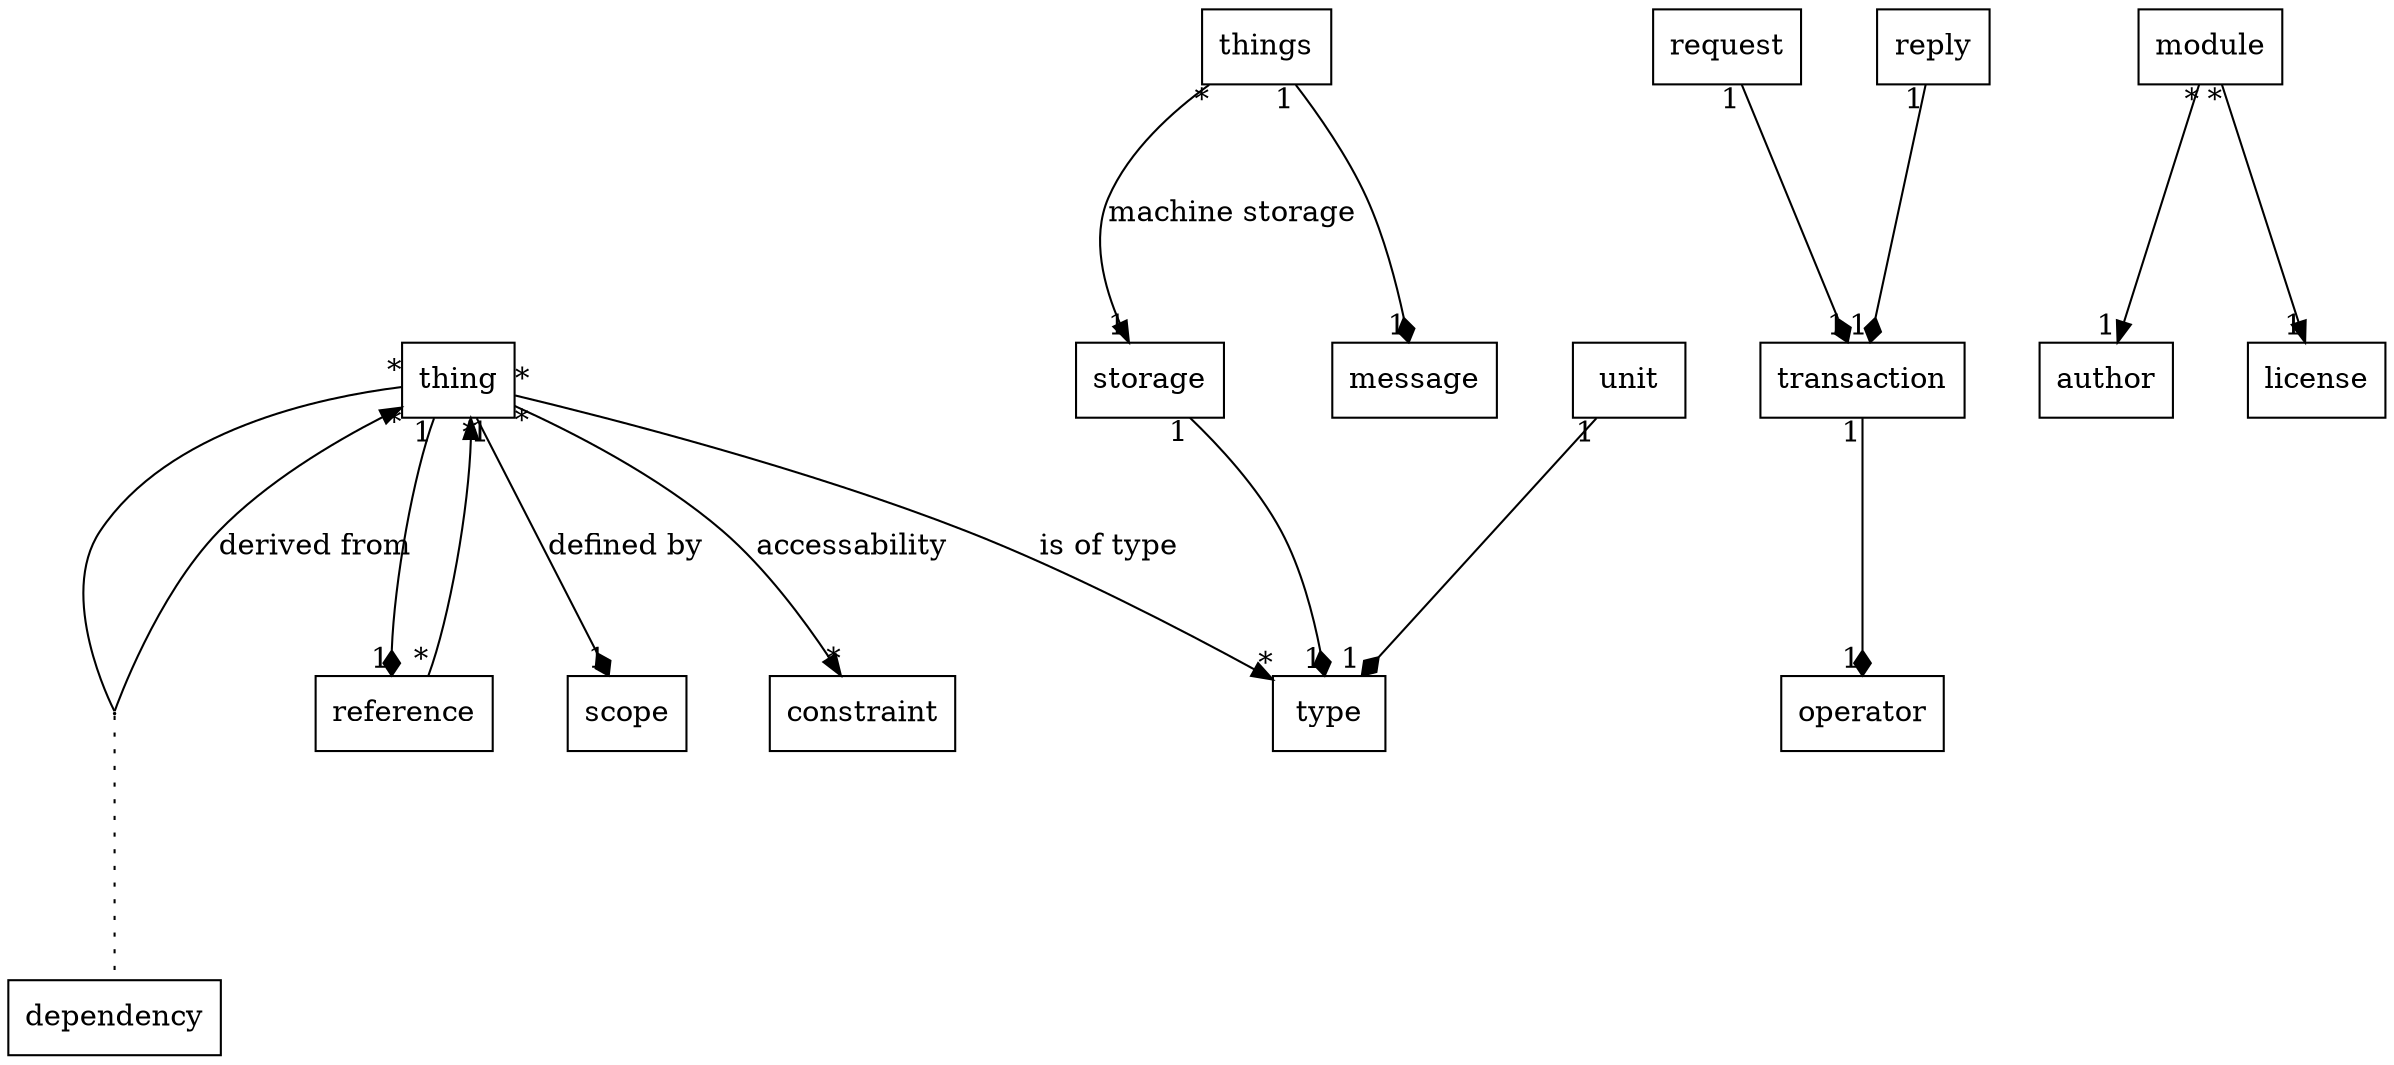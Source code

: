 //
// Relations
//
digraph "Sisdel type relations" {
	nodesep=0.5
	ranksep=1.5
	edge [arrowhead=normal]  // Use normal arrow head by default
	node [shape=record]    // UML: class
	
	// dependency
	thing -> dependencyAnchor [arrowhead="none";
				   taillabel="*"]
	dependencyAnchor -> thing [headlabel="*";
				   label="derived from"]
	dependencyAnchor -> dependency [arrowhead=none;style=dotted]
	dependencyAnchor [shape=point;
			  width=0.01;
			  height=0.01]
	// storage
	things -> storage [arrowhead=normal;
			   headlabel="1";
			   taillabel="*";
			   label="machine storage"]
	// reference
	thing -> reference [arrowhead=diamond;
			    headlabel="1";
			    taillabel="1"]
	reference -> thing [arrowhead=normal;
			    headlabel="1";
			    taillabel="*"]
			  
	// scope
	thing -> scope [arrowhead=diamond;
			headlabel="1";
			taillabel="*";
			label="defined by"]
	
	// type
	thing -> type [arrowhead=normal;
		       headlabel="*";
		       taillabel="*";
		       label="is of type"]
	{ unit storage } -> type [arrowhead=diamond;
				  headlabel="1";
				  taillabel="1"]
	
	// operator
	transaction -> operator [arrowhead=diamond;
				 headlabel="1";
				 taillabel="1"]
	
	// message
	things -> message [arrowhead=diamond;
			   headlabel="1";
			   taillabel="1"]

	// constraint
	thing -> constraint [arrowhead=normal;
			     headlabel="*";
			     taillabel="*";
			     label="accessability"]
	
	// transaction
	{ request reply } -> transaction [arrowhead=diamond;
				headlabel="1";
				taillabel="1"]
	
	// module
	module -> author [arrowhead=normal;
			  headlabel="1";
			  taillabel="*"]
	module -> license [arrowhead=normal;
			   headlabel="1";
			   taillabel="*"]

}
